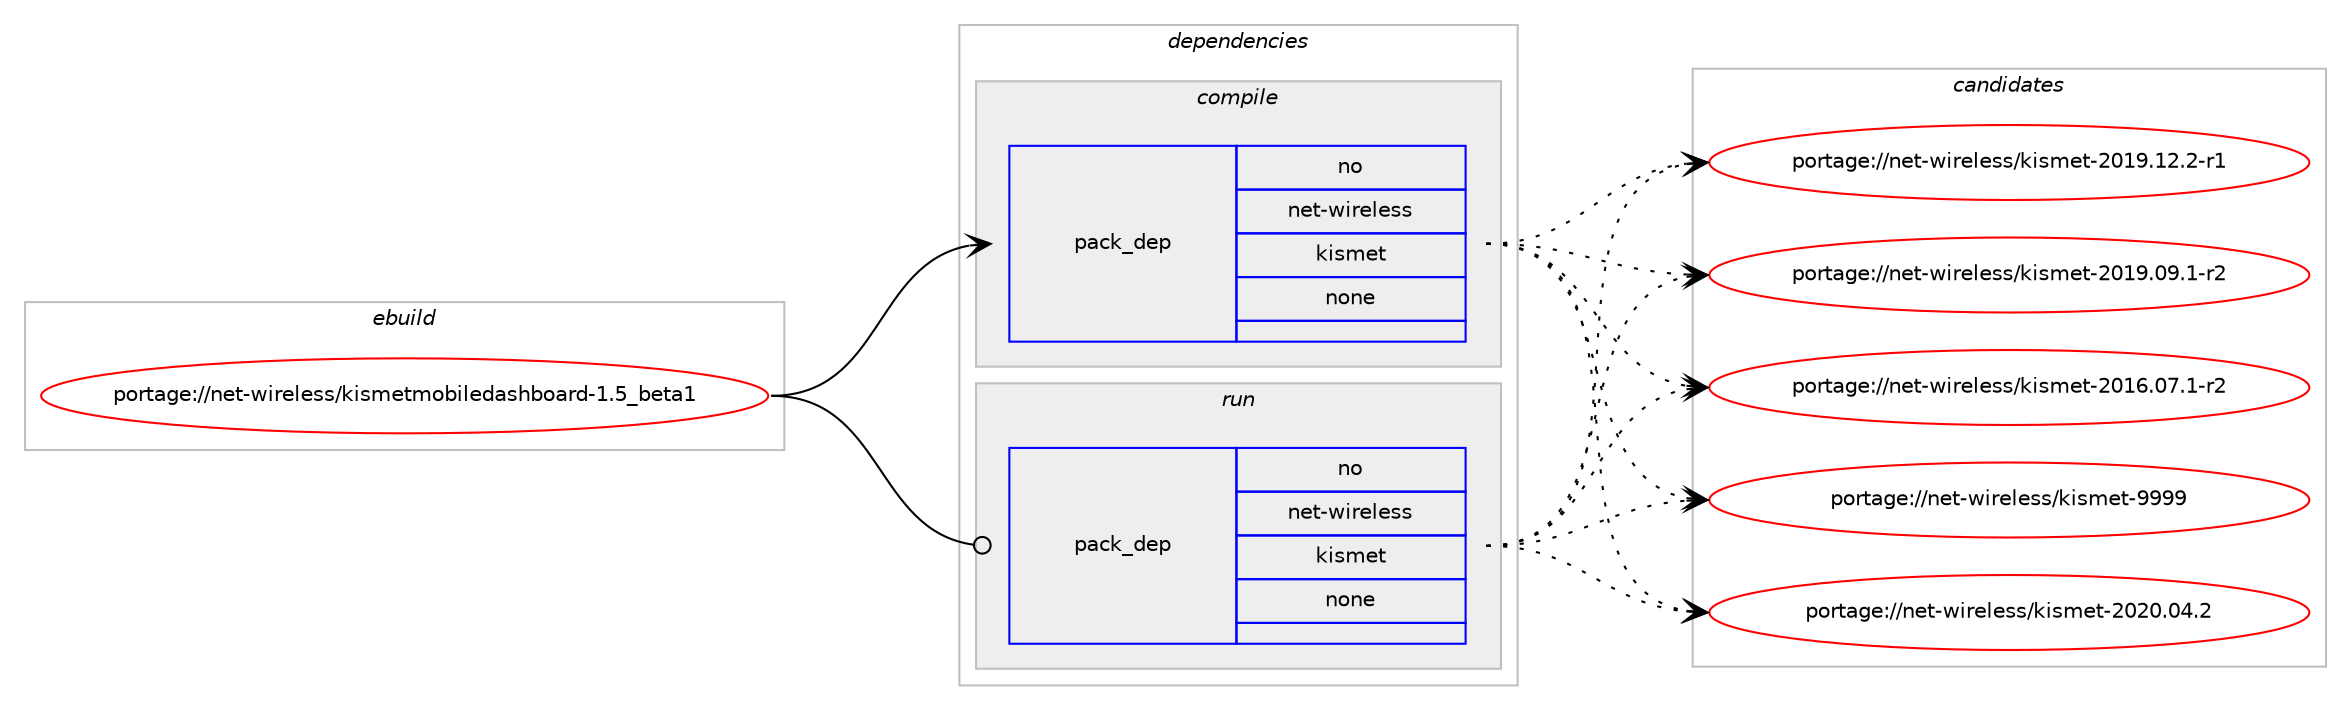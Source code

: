digraph prolog {

# *************
# Graph options
# *************

newrank=true;
concentrate=true;
compound=true;
graph [rankdir=LR,fontname=Helvetica,fontsize=10,ranksep=1.5];#, ranksep=2.5, nodesep=0.2];
edge  [arrowhead=vee];
node  [fontname=Helvetica,fontsize=10];

# **********
# The ebuild
# **********

subgraph cluster_leftcol {
color=gray;
rank=same;
label=<<i>ebuild</i>>;
id [label="portage://net-wireless/kismetmobiledashboard-1.5_beta1", color=red, width=4, href="../net-wireless/kismetmobiledashboard-1.5_beta1.svg"];
}

# ****************
# The dependencies
# ****************

subgraph cluster_midcol {
color=gray;
label=<<i>dependencies</i>>;
subgraph cluster_compile {
fillcolor="#eeeeee";
style=filled;
label=<<i>compile</i>>;
subgraph pack6052 {
dependency6939 [label=<<TABLE BORDER="0" CELLBORDER="1" CELLSPACING="0" CELLPADDING="4" WIDTH="220"><TR><TD ROWSPAN="6" CELLPADDING="30">pack_dep</TD></TR><TR><TD WIDTH="110">no</TD></TR><TR><TD>net-wireless</TD></TR><TR><TD>kismet</TD></TR><TR><TD>none</TD></TR><TR><TD></TD></TR></TABLE>>, shape=none, color=blue];
}
id:e -> dependency6939:w [weight=20,style="solid",arrowhead="vee"];
}
subgraph cluster_compileandrun {
fillcolor="#eeeeee";
style=filled;
label=<<i>compile and run</i>>;
}
subgraph cluster_run {
fillcolor="#eeeeee";
style=filled;
label=<<i>run</i>>;
subgraph pack6053 {
dependency6940 [label=<<TABLE BORDER="0" CELLBORDER="1" CELLSPACING="0" CELLPADDING="4" WIDTH="220"><TR><TD ROWSPAN="6" CELLPADDING="30">pack_dep</TD></TR><TR><TD WIDTH="110">no</TD></TR><TR><TD>net-wireless</TD></TR><TR><TD>kismet</TD></TR><TR><TD>none</TD></TR><TR><TD></TD></TR></TABLE>>, shape=none, color=blue];
}
id:e -> dependency6940:w [weight=20,style="solid",arrowhead="odot"];
}
}

# **************
# The candidates
# **************

subgraph cluster_choices {
rank=same;
color=gray;
label=<<i>candidates</i>>;

subgraph choice6052 {
color=black;
nodesep=1;
choice11010111645119105114101108101115115471071051151091011164557575757 [label="portage://net-wireless/kismet-9999", color=red, width=4,href="../net-wireless/kismet-9999.svg"];
choice110101116451191051141011081011151154710710511510910111645504850484648524650 [label="portage://net-wireless/kismet-2020.04.2", color=red, width=4,href="../net-wireless/kismet-2020.04.2.svg"];
choice1101011164511910511410110810111511547107105115109101116455048495746495046504511449 [label="portage://net-wireless/kismet-2019.12.2-r1", color=red, width=4,href="../net-wireless/kismet-2019.12.2-r1.svg"];
choice1101011164511910511410110810111511547107105115109101116455048495746485746494511450 [label="portage://net-wireless/kismet-2019.09.1-r2", color=red, width=4,href="../net-wireless/kismet-2019.09.1-r2.svg"];
choice1101011164511910511410110810111511547107105115109101116455048495446485546494511450 [label="portage://net-wireless/kismet-2016.07.1-r2", color=red, width=4,href="../net-wireless/kismet-2016.07.1-r2.svg"];
dependency6939:e -> choice11010111645119105114101108101115115471071051151091011164557575757:w [style=dotted,weight="100"];
dependency6939:e -> choice110101116451191051141011081011151154710710511510910111645504850484648524650:w [style=dotted,weight="100"];
dependency6939:e -> choice1101011164511910511410110810111511547107105115109101116455048495746495046504511449:w [style=dotted,weight="100"];
dependency6939:e -> choice1101011164511910511410110810111511547107105115109101116455048495746485746494511450:w [style=dotted,weight="100"];
dependency6939:e -> choice1101011164511910511410110810111511547107105115109101116455048495446485546494511450:w [style=dotted,weight="100"];
}
subgraph choice6053 {
color=black;
nodesep=1;
choice11010111645119105114101108101115115471071051151091011164557575757 [label="portage://net-wireless/kismet-9999", color=red, width=4,href="../net-wireless/kismet-9999.svg"];
choice110101116451191051141011081011151154710710511510910111645504850484648524650 [label="portage://net-wireless/kismet-2020.04.2", color=red, width=4,href="../net-wireless/kismet-2020.04.2.svg"];
choice1101011164511910511410110810111511547107105115109101116455048495746495046504511449 [label="portage://net-wireless/kismet-2019.12.2-r1", color=red, width=4,href="../net-wireless/kismet-2019.12.2-r1.svg"];
choice1101011164511910511410110810111511547107105115109101116455048495746485746494511450 [label="portage://net-wireless/kismet-2019.09.1-r2", color=red, width=4,href="../net-wireless/kismet-2019.09.1-r2.svg"];
choice1101011164511910511410110810111511547107105115109101116455048495446485546494511450 [label="portage://net-wireless/kismet-2016.07.1-r2", color=red, width=4,href="../net-wireless/kismet-2016.07.1-r2.svg"];
dependency6940:e -> choice11010111645119105114101108101115115471071051151091011164557575757:w [style=dotted,weight="100"];
dependency6940:e -> choice110101116451191051141011081011151154710710511510910111645504850484648524650:w [style=dotted,weight="100"];
dependency6940:e -> choice1101011164511910511410110810111511547107105115109101116455048495746495046504511449:w [style=dotted,weight="100"];
dependency6940:e -> choice1101011164511910511410110810111511547107105115109101116455048495746485746494511450:w [style=dotted,weight="100"];
dependency6940:e -> choice1101011164511910511410110810111511547107105115109101116455048495446485546494511450:w [style=dotted,weight="100"];
}
}

}
